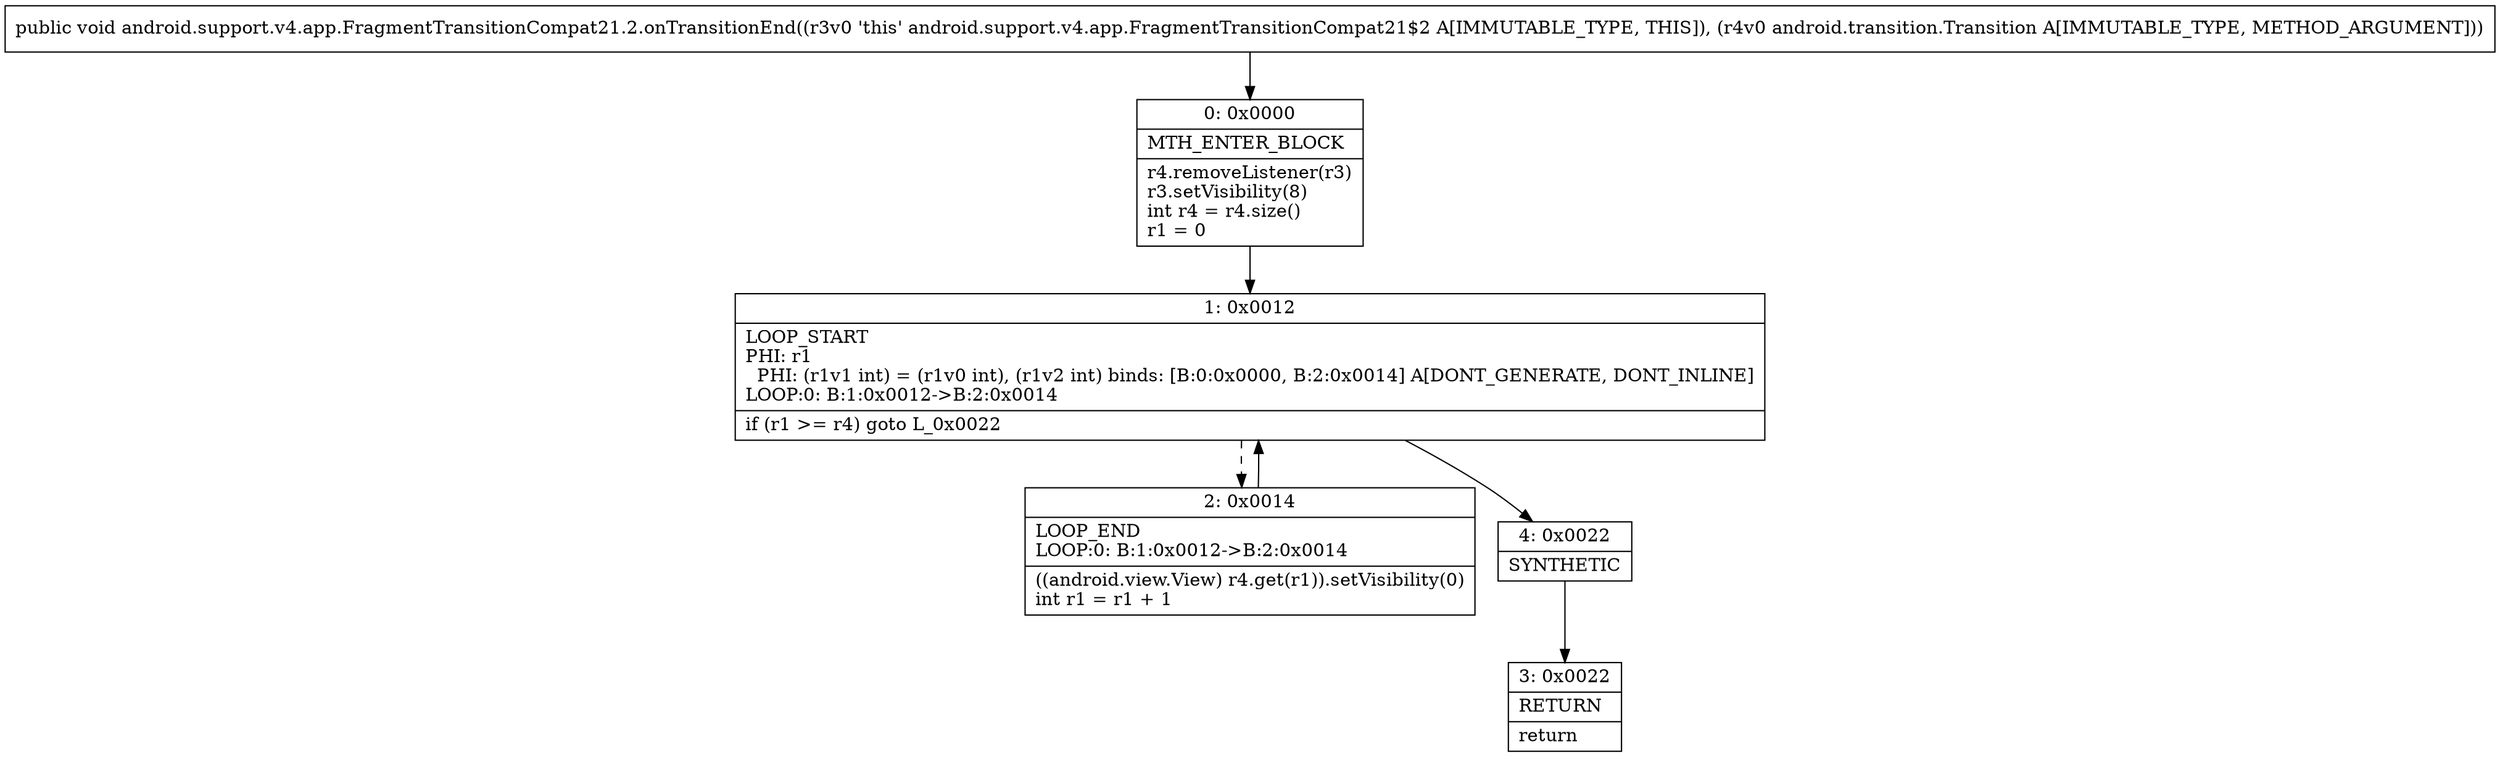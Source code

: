 digraph "CFG forandroid.support.v4.app.FragmentTransitionCompat21.2.onTransitionEnd(Landroid\/transition\/Transition;)V" {
Node_0 [shape=record,label="{0\:\ 0x0000|MTH_ENTER_BLOCK\l|r4.removeListener(r3)\lr3.setVisibility(8)\lint r4 = r4.size()\lr1 = 0\l}"];
Node_1 [shape=record,label="{1\:\ 0x0012|LOOP_START\lPHI: r1 \l  PHI: (r1v1 int) = (r1v0 int), (r1v2 int) binds: [B:0:0x0000, B:2:0x0014] A[DONT_GENERATE, DONT_INLINE]\lLOOP:0: B:1:0x0012\-\>B:2:0x0014\l|if (r1 \>= r4) goto L_0x0022\l}"];
Node_2 [shape=record,label="{2\:\ 0x0014|LOOP_END\lLOOP:0: B:1:0x0012\-\>B:2:0x0014\l|((android.view.View) r4.get(r1)).setVisibility(0)\lint r1 = r1 + 1\l}"];
Node_3 [shape=record,label="{3\:\ 0x0022|RETURN\l|return\l}"];
Node_4 [shape=record,label="{4\:\ 0x0022|SYNTHETIC\l}"];
MethodNode[shape=record,label="{public void android.support.v4.app.FragmentTransitionCompat21.2.onTransitionEnd((r3v0 'this' android.support.v4.app.FragmentTransitionCompat21$2 A[IMMUTABLE_TYPE, THIS]), (r4v0 android.transition.Transition A[IMMUTABLE_TYPE, METHOD_ARGUMENT])) }"];
MethodNode -> Node_0;
Node_0 -> Node_1;
Node_1 -> Node_2[style=dashed];
Node_1 -> Node_4;
Node_2 -> Node_1;
Node_4 -> Node_3;
}

